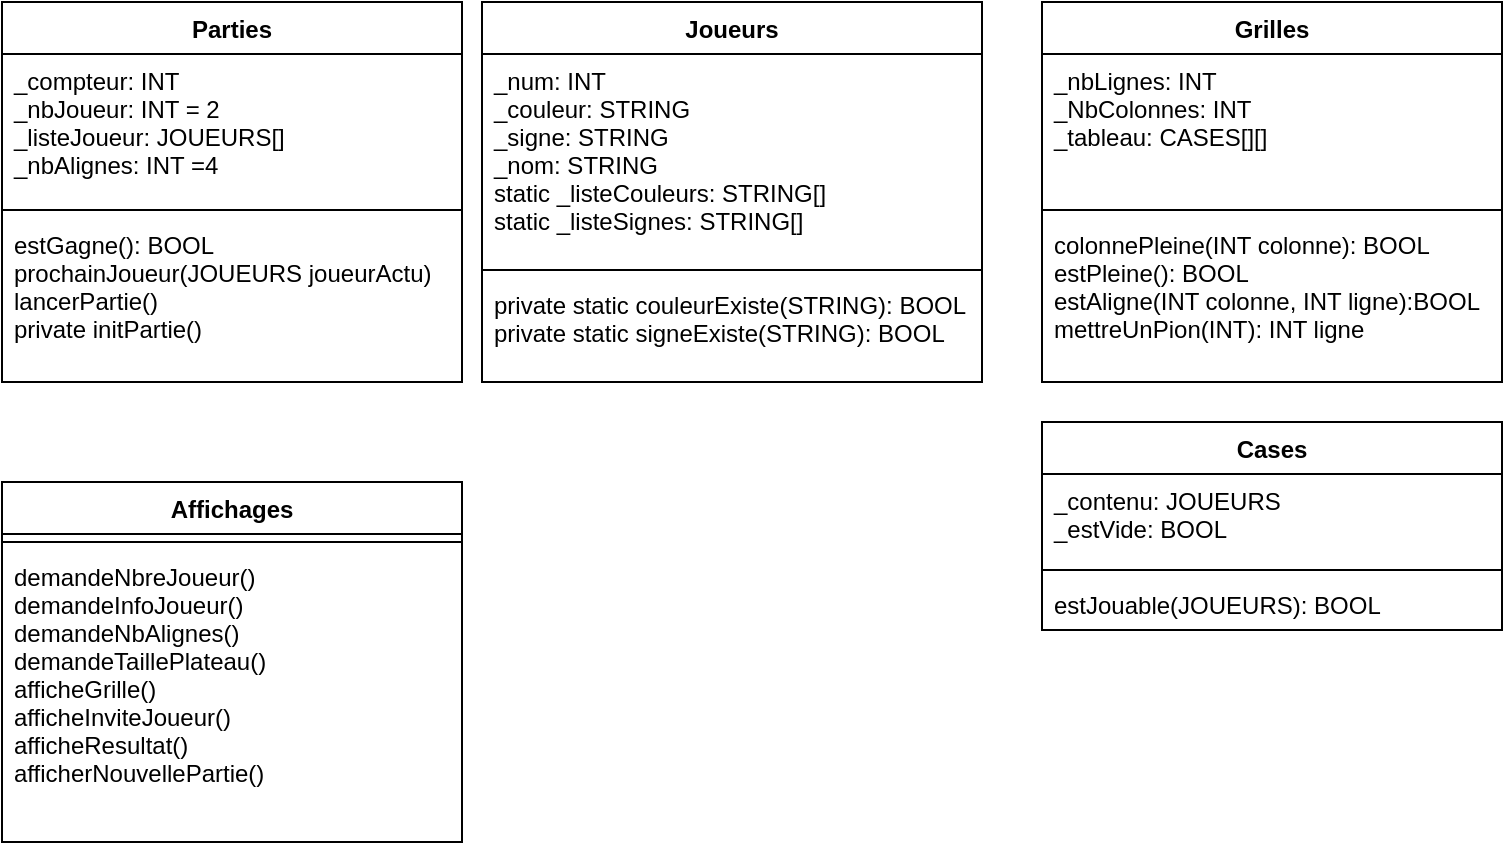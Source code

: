 <mxfile version="20.3.0" type="device"><diagram id="C5RBs43oDa-KdzZeNtuy" name="Page-1"><mxGraphModel dx="1422" dy="865" grid="1" gridSize="10" guides="1" tooltips="1" connect="1" arrows="1" fold="1" page="1" pageScale="1" pageWidth="827" pageHeight="1169" math="0" shadow="0"><root><mxCell id="WIyWlLk6GJQsqaUBKTNV-0"/><mxCell id="WIyWlLk6GJQsqaUBKTNV-1" parent="WIyWlLk6GJQsqaUBKTNV-0"/><mxCell id="8z61jz6IBjh1kPO80Kir-0" value="Parties" style="swimlane;fontStyle=1;align=center;verticalAlign=top;childLayout=stackLayout;horizontal=1;startSize=26;horizontalStack=0;resizeParent=1;resizeParentMax=0;resizeLast=0;collapsible=1;marginBottom=0;" vertex="1" parent="WIyWlLk6GJQsqaUBKTNV-1"><mxGeometry x="40" y="40" width="230" height="190" as="geometry"/></mxCell><mxCell id="8z61jz6IBjh1kPO80Kir-1" value="_compteur: INT&#10;_nbJoueur: INT = 2&#10;_listeJoueur: JOUEURS[]&#10;_nbAlignes: INT =4" style="text;strokeColor=none;fillColor=none;align=left;verticalAlign=top;spacingLeft=4;spacingRight=4;overflow=hidden;rotatable=0;points=[[0,0.5],[1,0.5]];portConstraint=eastwest;" vertex="1" parent="8z61jz6IBjh1kPO80Kir-0"><mxGeometry y="26" width="230" height="74" as="geometry"/></mxCell><mxCell id="8z61jz6IBjh1kPO80Kir-2" value="" style="line;strokeWidth=1;fillColor=none;align=left;verticalAlign=middle;spacingTop=-1;spacingLeft=3;spacingRight=3;rotatable=0;labelPosition=right;points=[];portConstraint=eastwest;strokeColor=inherit;" vertex="1" parent="8z61jz6IBjh1kPO80Kir-0"><mxGeometry y="100" width="230" height="8" as="geometry"/></mxCell><mxCell id="8z61jz6IBjh1kPO80Kir-3" value="estGagne(): BOOL&#10;prochainJoueur(JOUEURS joueurActu)&#10;lancerPartie()&#10;private initPartie()" style="text;strokeColor=none;fillColor=none;align=left;verticalAlign=top;spacingLeft=4;spacingRight=4;overflow=hidden;rotatable=0;points=[[0,0.5],[1,0.5]];portConstraint=eastwest;" vertex="1" parent="8z61jz6IBjh1kPO80Kir-0"><mxGeometry y="108" width="230" height="82" as="geometry"/></mxCell><mxCell id="8z61jz6IBjh1kPO80Kir-4" value="Joueurs" style="swimlane;fontStyle=1;align=center;verticalAlign=top;childLayout=stackLayout;horizontal=1;startSize=26;horizontalStack=0;resizeParent=1;resizeParentMax=0;resizeLast=0;collapsible=1;marginBottom=0;" vertex="1" parent="WIyWlLk6GJQsqaUBKTNV-1"><mxGeometry x="280" y="40" width="250" height="190" as="geometry"/></mxCell><mxCell id="8z61jz6IBjh1kPO80Kir-5" value="_num: INT&#10;_couleur: STRING&#10;_signe: STRING&#10;_nom: STRING&#10;static _listeCouleurs: STRING[]&#10;static _listeSignes: STRING[]" style="text;strokeColor=none;fillColor=none;align=left;verticalAlign=top;spacingLeft=4;spacingRight=4;overflow=hidden;rotatable=0;points=[[0,0.5],[1,0.5]];portConstraint=eastwest;" vertex="1" parent="8z61jz6IBjh1kPO80Kir-4"><mxGeometry y="26" width="250" height="104" as="geometry"/></mxCell><mxCell id="8z61jz6IBjh1kPO80Kir-6" value="" style="line;strokeWidth=1;fillColor=none;align=left;verticalAlign=middle;spacingTop=-1;spacingLeft=3;spacingRight=3;rotatable=0;labelPosition=right;points=[];portConstraint=eastwest;strokeColor=inherit;" vertex="1" parent="8z61jz6IBjh1kPO80Kir-4"><mxGeometry y="130" width="250" height="8" as="geometry"/></mxCell><mxCell id="8z61jz6IBjh1kPO80Kir-7" value="private static couleurExiste(STRING): BOOL&#10;private static signeExiste(STRING): BOOL&#10;" style="text;strokeColor=none;fillColor=none;align=left;verticalAlign=top;spacingLeft=4;spacingRight=4;overflow=hidden;rotatable=0;points=[[0,0.5],[1,0.5]];portConstraint=eastwest;" vertex="1" parent="8z61jz6IBjh1kPO80Kir-4"><mxGeometry y="138" width="250" height="52" as="geometry"/></mxCell><mxCell id="8z61jz6IBjh1kPO80Kir-8" value="Grilles" style="swimlane;fontStyle=1;align=center;verticalAlign=top;childLayout=stackLayout;horizontal=1;startSize=26;horizontalStack=0;resizeParent=1;resizeParentMax=0;resizeLast=0;collapsible=1;marginBottom=0;" vertex="1" parent="WIyWlLk6GJQsqaUBKTNV-1"><mxGeometry x="560" y="40" width="230" height="190" as="geometry"/></mxCell><mxCell id="8z61jz6IBjh1kPO80Kir-9" value="_nbLignes: INT&#10;_NbColonnes: INT&#10;_tableau: CASES[][]" style="text;strokeColor=none;fillColor=none;align=left;verticalAlign=top;spacingLeft=4;spacingRight=4;overflow=hidden;rotatable=0;points=[[0,0.5],[1,0.5]];portConstraint=eastwest;" vertex="1" parent="8z61jz6IBjh1kPO80Kir-8"><mxGeometry y="26" width="230" height="74" as="geometry"/></mxCell><mxCell id="8z61jz6IBjh1kPO80Kir-10" value="" style="line;strokeWidth=1;fillColor=none;align=left;verticalAlign=middle;spacingTop=-1;spacingLeft=3;spacingRight=3;rotatable=0;labelPosition=right;points=[];portConstraint=eastwest;strokeColor=inherit;" vertex="1" parent="8z61jz6IBjh1kPO80Kir-8"><mxGeometry y="100" width="230" height="8" as="geometry"/></mxCell><mxCell id="8z61jz6IBjh1kPO80Kir-11" value="colonnePleine(INT colonne): BOOL&#10;estPleine(): BOOL&#10;estAligne(INT colonne, INT ligne):BOOL&#10;mettreUnPion(INT): INT ligne" style="text;strokeColor=none;fillColor=none;align=left;verticalAlign=top;spacingLeft=4;spacingRight=4;overflow=hidden;rotatable=0;points=[[0,0.5],[1,0.5]];portConstraint=eastwest;labelBackgroundColor=none;" vertex="1" parent="8z61jz6IBjh1kPO80Kir-8"><mxGeometry y="108" width="230" height="82" as="geometry"/></mxCell><mxCell id="8z61jz6IBjh1kPO80Kir-12" value="Affichages" style="swimlane;fontStyle=1;align=center;verticalAlign=top;childLayout=stackLayout;horizontal=1;startSize=26;horizontalStack=0;resizeParent=1;resizeParentMax=0;resizeLast=0;collapsible=1;marginBottom=0;" vertex="1" parent="WIyWlLk6GJQsqaUBKTNV-1"><mxGeometry x="40" y="280" width="230" height="180" as="geometry"/></mxCell><mxCell id="8z61jz6IBjh1kPO80Kir-14" value="" style="line;strokeWidth=1;fillColor=none;align=left;verticalAlign=middle;spacingTop=-1;spacingLeft=3;spacingRight=3;rotatable=0;labelPosition=right;points=[];portConstraint=eastwest;strokeColor=inherit;" vertex="1" parent="8z61jz6IBjh1kPO80Kir-12"><mxGeometry y="26" width="230" height="8" as="geometry"/></mxCell><mxCell id="8z61jz6IBjh1kPO80Kir-15" value="demandeNbreJoueur()&#10;demandeInfoJoueur()&#10;demandeNbAlignes()&#10;demandeTaillePlateau()&#10;afficheGrille()&#10;afficheInviteJoueur()&#10;afficheResultat()&#10;afficherNouvellePartie()&#10;" style="text;strokeColor=none;fillColor=none;align=left;verticalAlign=top;spacingLeft=4;spacingRight=4;overflow=hidden;rotatable=0;points=[[0,0.5],[1,0.5]];portConstraint=eastwest;" vertex="1" parent="8z61jz6IBjh1kPO80Kir-12"><mxGeometry y="34" width="230" height="146" as="geometry"/></mxCell><mxCell id="8z61jz6IBjh1kPO80Kir-20" value="Cases" style="swimlane;fontStyle=1;align=center;verticalAlign=top;childLayout=stackLayout;horizontal=1;startSize=26;horizontalStack=0;resizeParent=1;resizeParentMax=0;resizeLast=0;collapsible=1;marginBottom=0;" vertex="1" parent="WIyWlLk6GJQsqaUBKTNV-1"><mxGeometry x="560" y="250" width="230" height="104" as="geometry"/></mxCell><mxCell id="8z61jz6IBjh1kPO80Kir-21" value="_contenu: JOUEURS&#10;_estVide: BOOL" style="text;strokeColor=none;fillColor=none;align=left;verticalAlign=top;spacingLeft=4;spacingRight=4;overflow=hidden;rotatable=0;points=[[0,0.5],[1,0.5]];portConstraint=eastwest;" vertex="1" parent="8z61jz6IBjh1kPO80Kir-20"><mxGeometry y="26" width="230" height="44" as="geometry"/></mxCell><mxCell id="8z61jz6IBjh1kPO80Kir-22" value="" style="line;strokeWidth=1;fillColor=none;align=left;verticalAlign=middle;spacingTop=-1;spacingLeft=3;spacingRight=3;rotatable=0;labelPosition=right;points=[];portConstraint=eastwest;strokeColor=inherit;" vertex="1" parent="8z61jz6IBjh1kPO80Kir-20"><mxGeometry y="70" width="230" height="8" as="geometry"/></mxCell><mxCell id="8z61jz6IBjh1kPO80Kir-23" value="estJouable(JOUEURS): BOOL" style="text;strokeColor=none;fillColor=none;align=left;verticalAlign=top;spacingLeft=4;spacingRight=4;overflow=hidden;rotatable=0;points=[[0,0.5],[1,0.5]];portConstraint=eastwest;" vertex="1" parent="8z61jz6IBjh1kPO80Kir-20"><mxGeometry y="78" width="230" height="26" as="geometry"/></mxCell></root></mxGraphModel></diagram></mxfile>